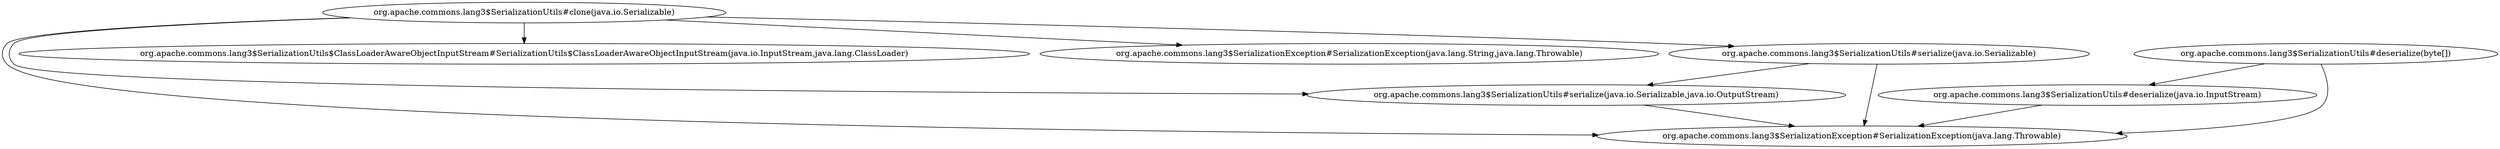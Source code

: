 digraph G {
  "org.apache.commons.lang3$SerializationUtils#deserialize(java.io.InputStream)" -> "org.apache.commons.lang3$SerializationException#SerializationException(java.lang.Throwable)";
  "org.apache.commons.lang3$SerializationUtils#serialize(java.io.Serializable,java.io.OutputStream)" -> "org.apache.commons.lang3$SerializationException#SerializationException(java.lang.Throwable)";
  "org.apache.commons.lang3$SerializationUtils#clone(java.io.Serializable)" -> "org.apache.commons.lang3$SerializationUtils#serialize(java.io.Serializable,java.io.OutputStream)";
  "org.apache.commons.lang3$SerializationUtils#clone(java.io.Serializable)" -> "org.apache.commons.lang3$SerializationException#SerializationException(java.lang.Throwable)";
  "org.apache.commons.lang3$SerializationUtils#clone(java.io.Serializable)" -> "org.apache.commons.lang3$SerializationUtils$ClassLoaderAwareObjectInputStream#SerializationUtils$ClassLoaderAwareObjectInputStream(java.io.InputStream,java.lang.ClassLoader)";
  "org.apache.commons.lang3$SerializationUtils#clone(java.io.Serializable)" -> "org.apache.commons.lang3$SerializationException#SerializationException(java.lang.String,java.lang.Throwable)";
  "org.apache.commons.lang3$SerializationUtils#clone(java.io.Serializable)" -> "org.apache.commons.lang3$SerializationUtils#serialize(java.io.Serializable)";
  "org.apache.commons.lang3$SerializationUtils#serialize(java.io.Serializable)" -> "org.apache.commons.lang3$SerializationUtils#serialize(java.io.Serializable,java.io.OutputStream)";
  "org.apache.commons.lang3$SerializationUtils#serialize(java.io.Serializable)" -> "org.apache.commons.lang3$SerializationException#SerializationException(java.lang.Throwable)";
  "org.apache.commons.lang3$SerializationUtils#deserialize(byte[])" -> "org.apache.commons.lang3$SerializationUtils#deserialize(java.io.InputStream)";
  "org.apache.commons.lang3$SerializationUtils#deserialize(byte[])" -> "org.apache.commons.lang3$SerializationException#SerializationException(java.lang.Throwable)";
}
